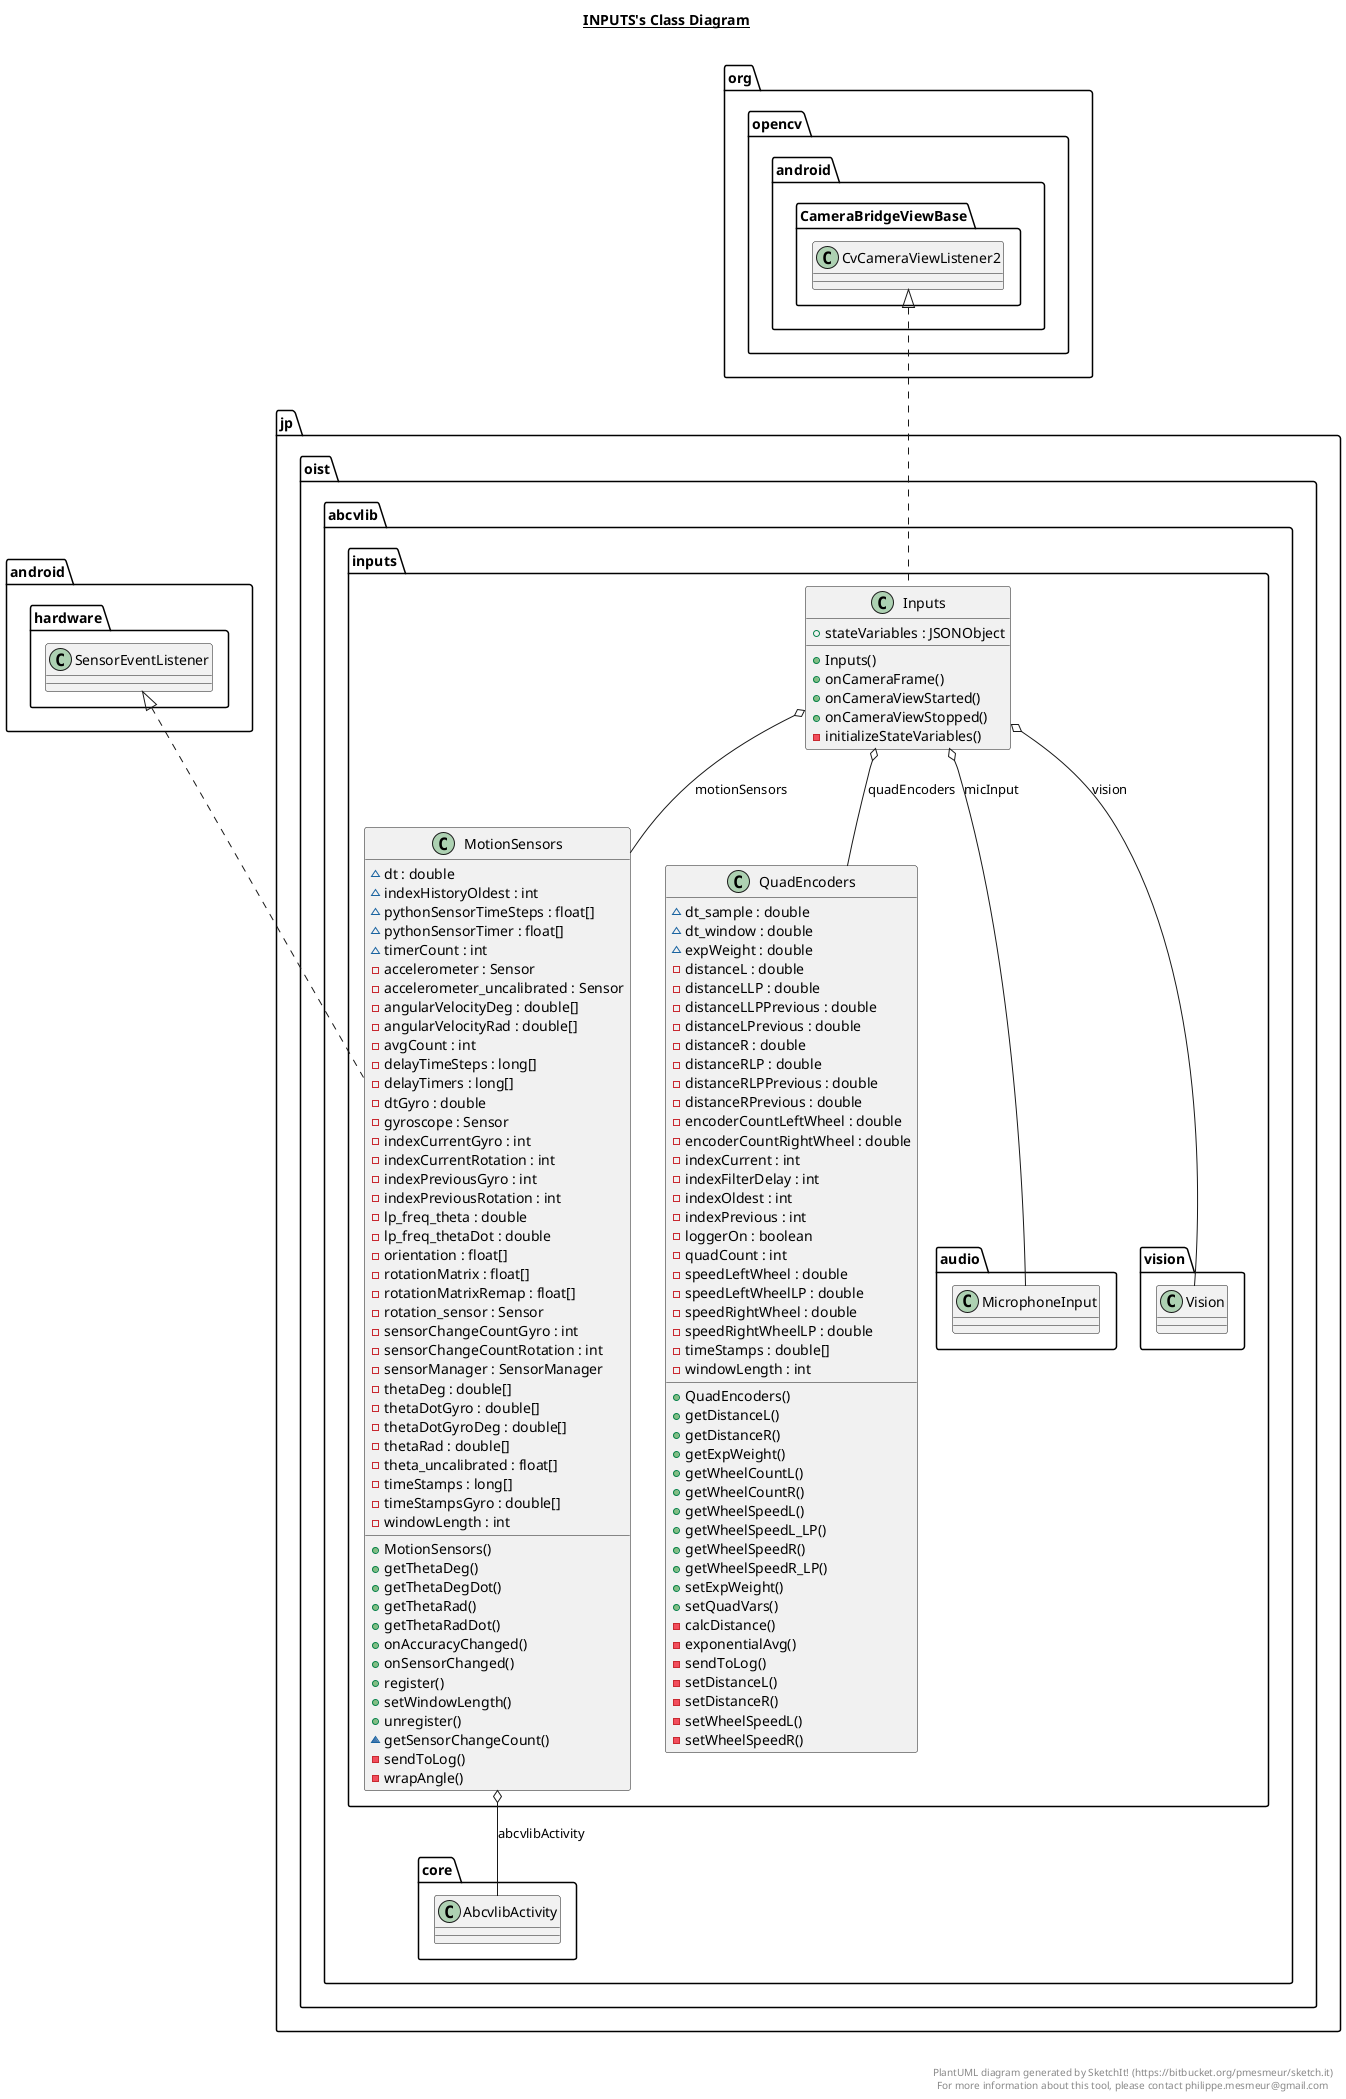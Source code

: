 @startuml

title __INPUTS's Class Diagram__\n

  namespace jp.oist.abcvlib {
    namespace inputs {
      class jp.oist.abcvlib.inputs.Inputs {
          + stateVariables : JSONObject
          + Inputs()
          + onCameraFrame()
          + onCameraViewStarted()
          + onCameraViewStopped()
          - initializeStateVariables()
      }
    }
  }
  

  namespace jp.oist.abcvlib {
    namespace inputs {
      class jp.oist.abcvlib.inputs.MotionSensors {
          ~ dt : double
          ~ indexHistoryOldest : int
          ~ pythonSensorTimeSteps : float[]
          ~ pythonSensorTimer : float[]
          ~ timerCount : int
          - accelerometer : Sensor
          - accelerometer_uncalibrated : Sensor
          - angularVelocityDeg : double[]
          - angularVelocityRad : double[]
          - avgCount : int
          - delayTimeSteps : long[]
          - delayTimers : long[]
          - dtGyro : double
          - gyroscope : Sensor
          - indexCurrentGyro : int
          - indexCurrentRotation : int
          - indexPreviousGyro : int
          - indexPreviousRotation : int
          - lp_freq_theta : double
          - lp_freq_thetaDot : double
          - orientation : float[]
          - rotationMatrix : float[]
          - rotationMatrixRemap : float[]
          - rotation_sensor : Sensor
          - sensorChangeCountGyro : int
          - sensorChangeCountRotation : int
          - sensorManager : SensorManager
          - thetaDeg : double[]
          - thetaDotGyro : double[]
          - thetaDotGyroDeg : double[]
          - thetaRad : double[]
          - theta_uncalibrated : float[]
          - timeStamps : long[]
          - timeStampsGyro : double[]
          - windowLength : int
          + MotionSensors()
          + getThetaDeg()
          + getThetaDegDot()
          + getThetaRad()
          + getThetaRadDot()
          + onAccuracyChanged()
          + onSensorChanged()
          + register()
          + setWindowLength()
          + unregister()
          ~ getSensorChangeCount()
          - sendToLog()
          - wrapAngle()
      }
    }
  }
  

  namespace jp.oist.abcvlib {
    namespace inputs {
      class jp.oist.abcvlib.inputs.QuadEncoders {
          ~ dt_sample : double
          ~ dt_window : double
          ~ expWeight : double
          - distanceL : double
          - distanceLLP : double
          - distanceLLPPrevious : double
          - distanceLPrevious : double
          - distanceR : double
          - distanceRLP : double
          - distanceRLPPrevious : double
          - distanceRPrevious : double
          - encoderCountLeftWheel : double
          - encoderCountRightWheel : double
          - indexCurrent : int
          - indexFilterDelay : int
          - indexOldest : int
          - indexPrevious : int
          - loggerOn : boolean
          - quadCount : int
          - speedLeftWheel : double
          - speedLeftWheelLP : double
          - speedRightWheel : double
          - speedRightWheelLP : double
          - timeStamps : double[]
          - windowLength : int
          + QuadEncoders()
          + getDistanceL()
          + getDistanceR()
          + getExpWeight()
          + getWheelCountL()
          + getWheelCountR()
          + getWheelSpeedL()
          + getWheelSpeedL_LP()
          + getWheelSpeedR()
          + getWheelSpeedR_LP()
          + setExpWeight()
          + setQuadVars()
          - calcDistance()
          - exponentialAvg()
          - sendToLog()
          - setDistanceL()
          - setDistanceR()
          - setWheelSpeedL()
          - setWheelSpeedR()
      }
    }
  }
  

  jp.oist.abcvlib.inputs.Inputs .up.|> org.opencv.android.CameraBridgeViewBase.CvCameraViewListener2
  jp.oist.abcvlib.inputs.Inputs o-- jp.oist.abcvlib.inputs.audio.MicrophoneInput : micInput
  jp.oist.abcvlib.inputs.Inputs o-- jp.oist.abcvlib.inputs.MotionSensors : motionSensors
  jp.oist.abcvlib.inputs.Inputs o-- jp.oist.abcvlib.inputs.QuadEncoders : quadEncoders
  jp.oist.abcvlib.inputs.Inputs o-- jp.oist.abcvlib.inputs.vision.Vision : vision
  jp.oist.abcvlib.inputs.MotionSensors .up.|> android.hardware.SensorEventListener
  jp.oist.abcvlib.inputs.MotionSensors o-- jp.oist.abcvlib.core.AbcvlibActivity : abcvlibActivity


right footer


PlantUML diagram generated by SketchIt! (https://bitbucket.org/pmesmeur/sketch.it)
For more information about this tool, please contact philippe.mesmeur@gmail.com
endfooter

@enduml
